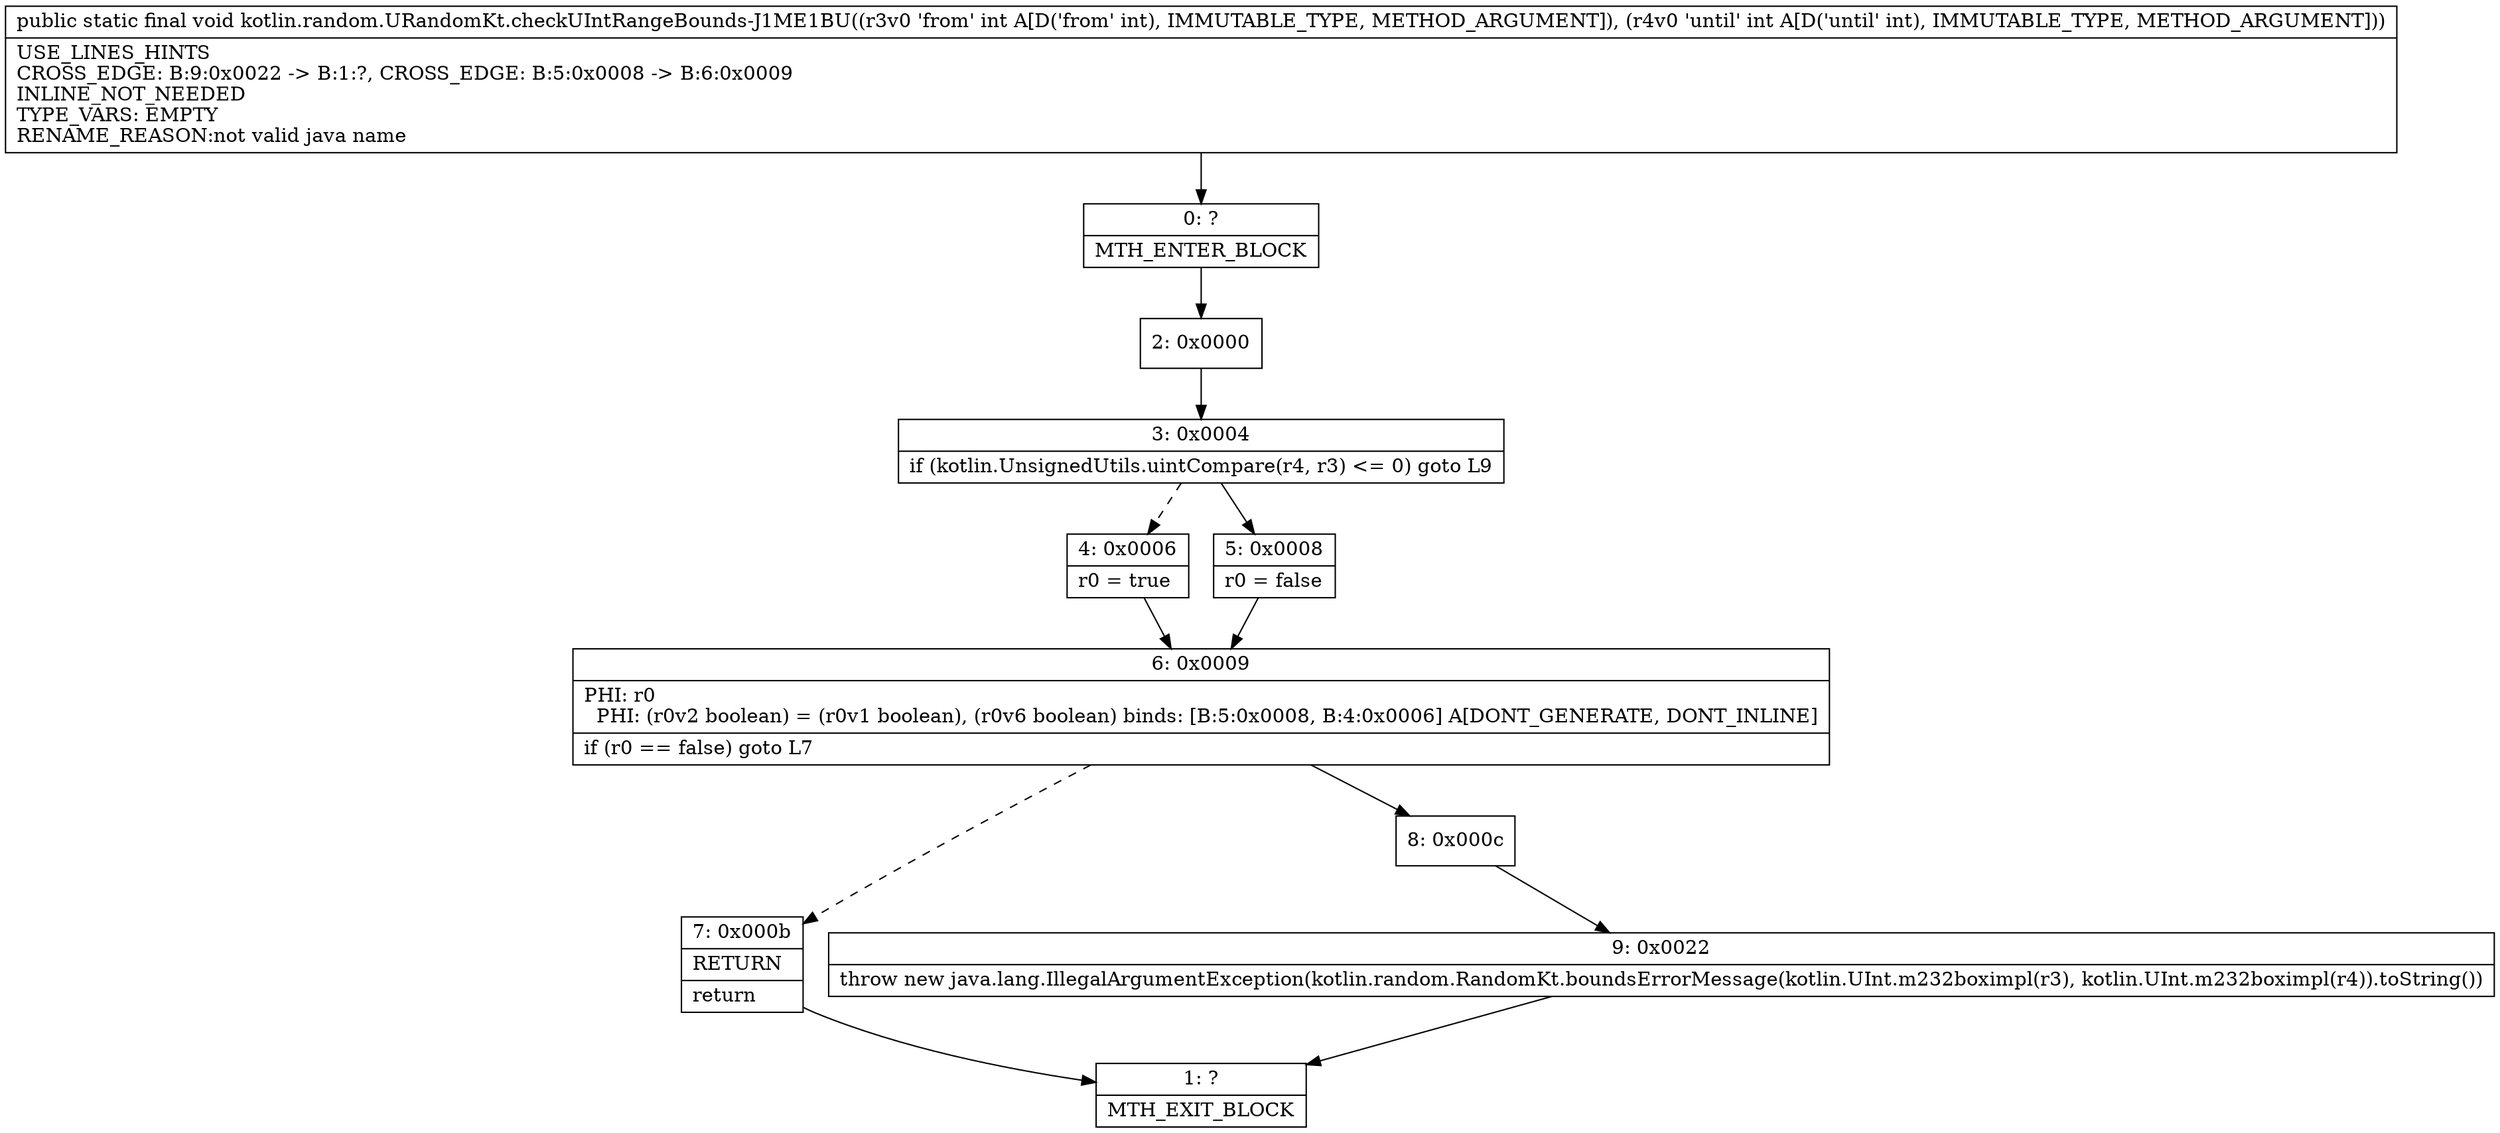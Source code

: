 digraph "CFG forkotlin.random.URandomKt.checkUIntRangeBounds\-J1ME1BU(II)V" {
Node_0 [shape=record,label="{0\:\ ?|MTH_ENTER_BLOCK\l}"];
Node_2 [shape=record,label="{2\:\ 0x0000}"];
Node_3 [shape=record,label="{3\:\ 0x0004|if (kotlin.UnsignedUtils.uintCompare(r4, r3) \<= 0) goto L9\l}"];
Node_4 [shape=record,label="{4\:\ 0x0006|r0 = true\l}"];
Node_6 [shape=record,label="{6\:\ 0x0009|PHI: r0 \l  PHI: (r0v2 boolean) = (r0v1 boolean), (r0v6 boolean) binds: [B:5:0x0008, B:4:0x0006] A[DONT_GENERATE, DONT_INLINE]\l|if (r0 == false) goto L7\l}"];
Node_7 [shape=record,label="{7\:\ 0x000b|RETURN\l|return\l}"];
Node_1 [shape=record,label="{1\:\ ?|MTH_EXIT_BLOCK\l}"];
Node_8 [shape=record,label="{8\:\ 0x000c}"];
Node_9 [shape=record,label="{9\:\ 0x0022|throw new java.lang.IllegalArgumentException(kotlin.random.RandomKt.boundsErrorMessage(kotlin.UInt.m232boximpl(r3), kotlin.UInt.m232boximpl(r4)).toString())\l}"];
Node_5 [shape=record,label="{5\:\ 0x0008|r0 = false\l}"];
MethodNode[shape=record,label="{public static final void kotlin.random.URandomKt.checkUIntRangeBounds\-J1ME1BU((r3v0 'from' int A[D('from' int), IMMUTABLE_TYPE, METHOD_ARGUMENT]), (r4v0 'until' int A[D('until' int), IMMUTABLE_TYPE, METHOD_ARGUMENT]))  | USE_LINES_HINTS\lCROSS_EDGE: B:9:0x0022 \-\> B:1:?, CROSS_EDGE: B:5:0x0008 \-\> B:6:0x0009\lINLINE_NOT_NEEDED\lTYPE_VARS: EMPTY\lRENAME_REASON:not valid java name\l}"];
MethodNode -> Node_0;Node_0 -> Node_2;
Node_2 -> Node_3;
Node_3 -> Node_4[style=dashed];
Node_3 -> Node_5;
Node_4 -> Node_6;
Node_6 -> Node_7[style=dashed];
Node_6 -> Node_8;
Node_7 -> Node_1;
Node_8 -> Node_9;
Node_9 -> Node_1;
Node_5 -> Node_6;
}

